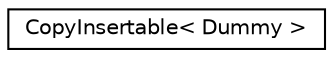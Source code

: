 digraph "Graphical Class Hierarchy"
{
  edge [fontname="Helvetica",fontsize="10",labelfontname="Helvetica",labelfontsize="10"];
  node [fontname="Helvetica",fontsize="10",shape=record];
  rankdir="LR";
  Node0 [label="CopyInsertable\< Dummy \>",height=0.2,width=0.4,color="black", fillcolor="white", style="filled",URL="$struct_copy_insertable.html"];
}

